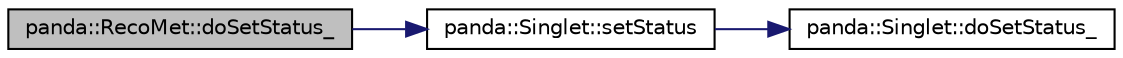 digraph G
{
  edge [fontname="Helvetica",fontsize="10",labelfontname="Helvetica",labelfontsize="10"];
  node [fontname="Helvetica",fontsize="10",shape=record];
  rankdir=LR;
  Node1 [label="panda::RecoMet::doSetStatus_",height=0.2,width=0.4,color="black", fillcolor="grey75", style="filled" fontcolor="black"];
  Node1 -> Node2 [color="midnightblue",fontsize="10",style="solid"];
  Node2 [label="panda::Singlet::setStatus",height=0.2,width=0.4,color="black", fillcolor="white", style="filled",URL="$classpanda_1_1Singlet.html#a7b38d2165f30ed45922939a806708602",tooltip="Set status of branches to true (matching branch) or false (vetoed branch)."];
  Node2 -> Node3 [color="midnightblue",fontsize="10",style="solid"];
  Node3 [label="panda::Singlet::doSetStatus_",height=0.2,width=0.4,color="black", fillcolor="white", style="filled",URL="$classpanda_1_1Singlet.html#a660799e379f7949f3b8e2d74f6e1ddb2"];
}
